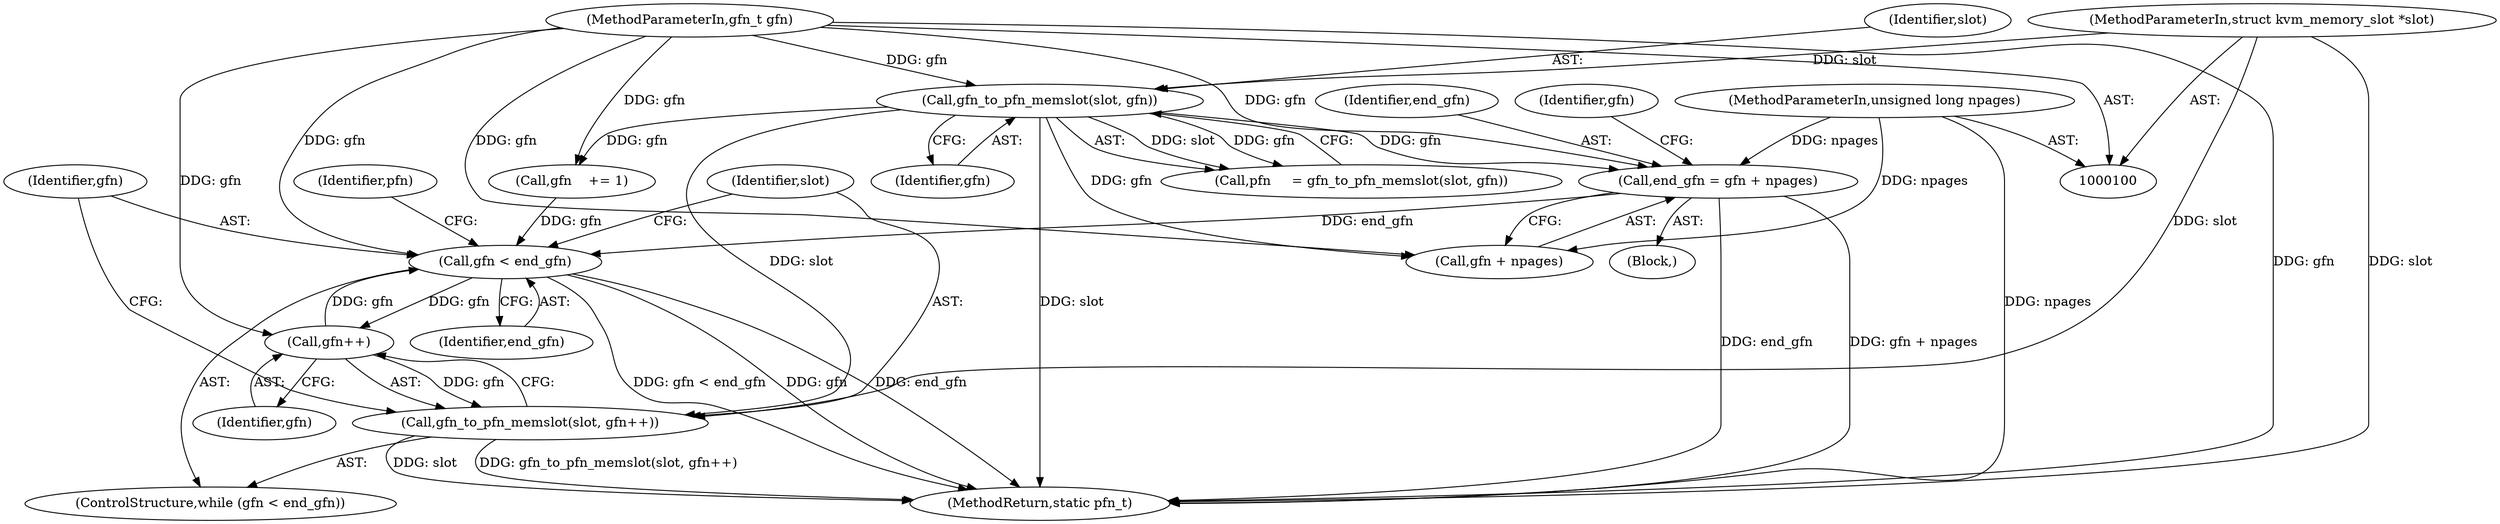 digraph "0_linux_3d32e4dbe71374a6780eaf51d719d76f9a9bf22f_0@integer" {
"1000112" [label="(Call,end_gfn = gfn + npages)"];
"1000109" [label="(Call,gfn_to_pfn_memslot(slot, gfn))"];
"1000101" [label="(MethodParameterIn,struct kvm_memory_slot *slot)"];
"1000102" [label="(MethodParameterIn,gfn_t gfn)"];
"1000103" [label="(MethodParameterIn,unsigned long npages)"];
"1000126" [label="(Call,gfn < end_gfn)"];
"1000131" [label="(Call,gfn++)"];
"1000129" [label="(Call,gfn_to_pfn_memslot(slot, gfn++))"];
"1000118" [label="(Identifier,gfn)"];
"1000130" [label="(Identifier,slot)"];
"1000129" [label="(Call,gfn_to_pfn_memslot(slot, gfn++))"];
"1000111" [label="(Identifier,gfn)"];
"1000113" [label="(Identifier,end_gfn)"];
"1000114" [label="(Call,gfn + npages)"];
"1000132" [label="(Identifier,gfn)"];
"1000125" [label="(ControlStructure,while (gfn < end_gfn))"];
"1000103" [label="(MethodParameterIn,unsigned long npages)"];
"1000134" [label="(Identifier,pfn)"];
"1000104" [label="(Block,)"];
"1000102" [label="(MethodParameterIn,gfn_t gfn)"];
"1000126" [label="(Call,gfn < end_gfn)"];
"1000117" [label="(Call,gfn    += 1)"];
"1000110" [label="(Identifier,slot)"];
"1000135" [label="(MethodReturn,static pfn_t)"];
"1000128" [label="(Identifier,end_gfn)"];
"1000107" [label="(Call,pfn     = gfn_to_pfn_memslot(slot, gfn))"];
"1000109" [label="(Call,gfn_to_pfn_memslot(slot, gfn))"];
"1000127" [label="(Identifier,gfn)"];
"1000112" [label="(Call,end_gfn = gfn + npages)"];
"1000131" [label="(Call,gfn++)"];
"1000101" [label="(MethodParameterIn,struct kvm_memory_slot *slot)"];
"1000112" -> "1000104"  [label="AST: "];
"1000112" -> "1000114"  [label="CFG: "];
"1000113" -> "1000112"  [label="AST: "];
"1000114" -> "1000112"  [label="AST: "];
"1000118" -> "1000112"  [label="CFG: "];
"1000112" -> "1000135"  [label="DDG: gfn + npages"];
"1000112" -> "1000135"  [label="DDG: end_gfn"];
"1000109" -> "1000112"  [label="DDG: gfn"];
"1000102" -> "1000112"  [label="DDG: gfn"];
"1000103" -> "1000112"  [label="DDG: npages"];
"1000112" -> "1000126"  [label="DDG: end_gfn"];
"1000109" -> "1000107"  [label="AST: "];
"1000109" -> "1000111"  [label="CFG: "];
"1000110" -> "1000109"  [label="AST: "];
"1000111" -> "1000109"  [label="AST: "];
"1000107" -> "1000109"  [label="CFG: "];
"1000109" -> "1000135"  [label="DDG: slot"];
"1000109" -> "1000107"  [label="DDG: slot"];
"1000109" -> "1000107"  [label="DDG: gfn"];
"1000101" -> "1000109"  [label="DDG: slot"];
"1000102" -> "1000109"  [label="DDG: gfn"];
"1000109" -> "1000114"  [label="DDG: gfn"];
"1000109" -> "1000117"  [label="DDG: gfn"];
"1000109" -> "1000129"  [label="DDG: slot"];
"1000101" -> "1000100"  [label="AST: "];
"1000101" -> "1000135"  [label="DDG: slot"];
"1000101" -> "1000129"  [label="DDG: slot"];
"1000102" -> "1000100"  [label="AST: "];
"1000102" -> "1000135"  [label="DDG: gfn"];
"1000102" -> "1000114"  [label="DDG: gfn"];
"1000102" -> "1000117"  [label="DDG: gfn"];
"1000102" -> "1000126"  [label="DDG: gfn"];
"1000102" -> "1000131"  [label="DDG: gfn"];
"1000103" -> "1000100"  [label="AST: "];
"1000103" -> "1000135"  [label="DDG: npages"];
"1000103" -> "1000114"  [label="DDG: npages"];
"1000126" -> "1000125"  [label="AST: "];
"1000126" -> "1000128"  [label="CFG: "];
"1000127" -> "1000126"  [label="AST: "];
"1000128" -> "1000126"  [label="AST: "];
"1000130" -> "1000126"  [label="CFG: "];
"1000134" -> "1000126"  [label="CFG: "];
"1000126" -> "1000135"  [label="DDG: gfn"];
"1000126" -> "1000135"  [label="DDG: end_gfn"];
"1000126" -> "1000135"  [label="DDG: gfn < end_gfn"];
"1000131" -> "1000126"  [label="DDG: gfn"];
"1000117" -> "1000126"  [label="DDG: gfn"];
"1000126" -> "1000131"  [label="DDG: gfn"];
"1000131" -> "1000129"  [label="AST: "];
"1000131" -> "1000132"  [label="CFG: "];
"1000132" -> "1000131"  [label="AST: "];
"1000129" -> "1000131"  [label="CFG: "];
"1000131" -> "1000129"  [label="DDG: gfn"];
"1000129" -> "1000125"  [label="AST: "];
"1000130" -> "1000129"  [label="AST: "];
"1000127" -> "1000129"  [label="CFG: "];
"1000129" -> "1000135"  [label="DDG: slot"];
"1000129" -> "1000135"  [label="DDG: gfn_to_pfn_memslot(slot, gfn++)"];
}

